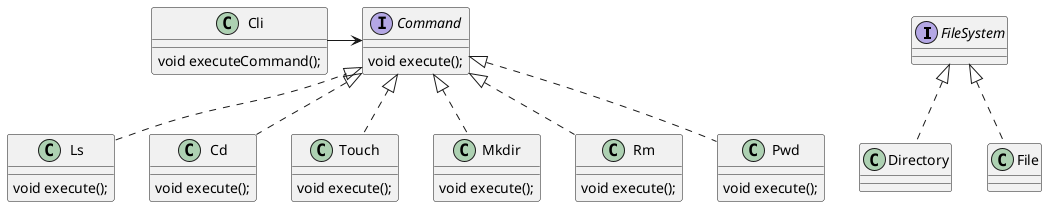 @startuml
'https://plantuml.com/class-diagram

interface FileSystem {
}

class Directory implements FileSystem {
}

class File implements FileSystem {
}

class Cli {
    void executeCommand();
}

interface Command {
    void execute();
}

class Ls implements Command {
    void execute();
}

class Cd implements Command {
    void execute();
}

class Touch implements Command {
    void execute();
}

class Mkdir implements Command {
    void execute();
}

class Rm implements Command {
    void execute();
}

class Pwd implements Command {
    void execute();
}


Cli -> Command
@enduml